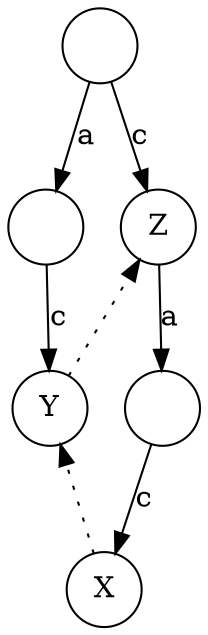 digraph G{
	node[shape=circle]
	t[label=""];
	ta[label=""];
	tac[label="Y"];
	ta->tac[label="c"]
	t->ta[label="a"]
	tc[label="Z"];
	tca[label=""];
	tcac[label="X"];
	tca->tcac[label="c"]
	tc->tca[label="a"]
	t->tc[label="c"]
	tcac->tac[style=dotted];
	tac->tc[style=dotted];
	{rank = same; ta; tc;}
	{rank = same; tac; tca;}
}
